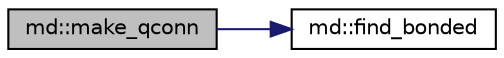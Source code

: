digraph "md::make_qconn"
{
  edge [fontname="Helvetica",fontsize="10",labelfontname="Helvetica",labelfontsize="10"];
  node [fontname="Helvetica",fontsize="10",shape=record];
  rankdir="LR";
  Node1 [label="md::make_qconn",height=0.2,width=0.4,color="black", fillcolor="grey75", style="filled" fontcolor="black"];
  Node1 -> Node2 [color="midnightblue",fontsize="10",style="solid",fontname="Helvetica"];
  Node2 [label="md::find_bonded",height=0.2,width=0.4,color="black", fillcolor="white", style="filled",URL="$classmd.html#a215ade3bcf0f97f2cb05253490618921"];
}
